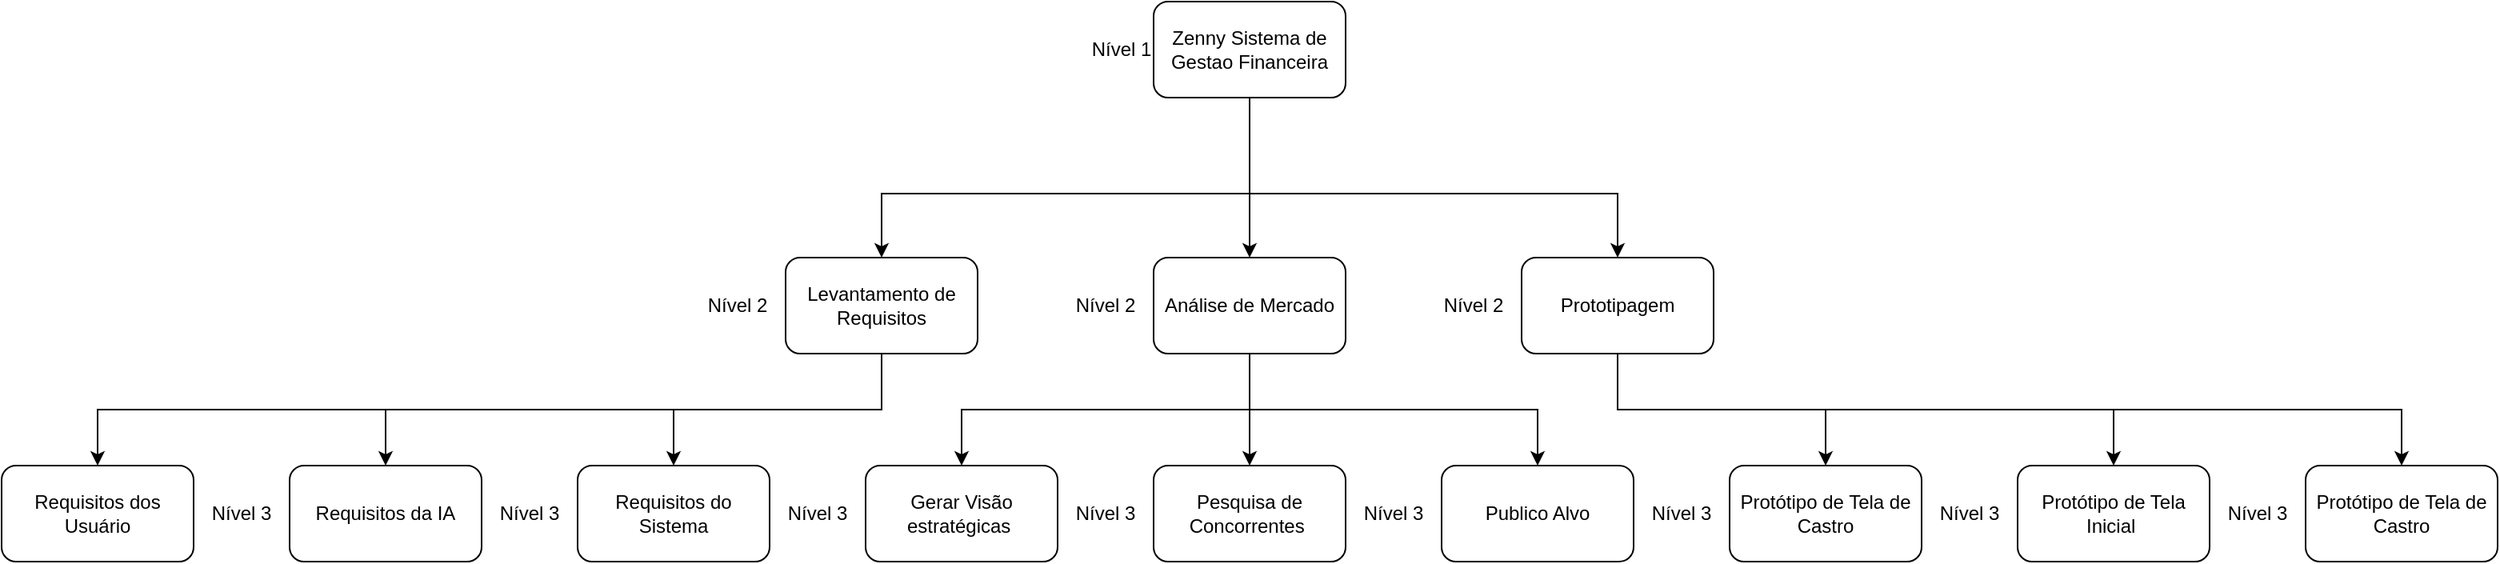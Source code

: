 <mxfile version="28.1.1">
  <diagram name="Página-1" id="5ZgN1vjZCFV4foPIcIBj">
    <mxGraphModel dx="3318" dy="1351" grid="1" gridSize="10" guides="1" tooltips="1" connect="1" arrows="1" fold="1" page="1" pageScale="1" pageWidth="827" pageHeight="1169" math="0" shadow="0">
      <root>
        <mxCell id="0" />
        <mxCell id="1" parent="0" />
        <mxCell id="VdEFBtV9_GqwvwOkp3a1-16" style="edgeStyle=orthogonalEdgeStyle;rounded=0;orthogonalLoop=1;jettySize=auto;html=1;entryX=0.5;entryY=0;entryDx=0;entryDy=0;" edge="1" parent="1" source="VdEFBtV9_GqwvwOkp3a1-1" target="VdEFBtV9_GqwvwOkp3a1-7">
          <mxGeometry relative="1" as="geometry" />
        </mxCell>
        <mxCell id="VdEFBtV9_GqwvwOkp3a1-17" style="edgeStyle=orthogonalEdgeStyle;rounded=0;orthogonalLoop=1;jettySize=auto;html=1;exitX=0.5;exitY=1;exitDx=0;exitDy=0;entryX=0.5;entryY=0;entryDx=0;entryDy=0;" edge="1" parent="1" source="VdEFBtV9_GqwvwOkp3a1-1" target="VdEFBtV9_GqwvwOkp3a1-10">
          <mxGeometry relative="1" as="geometry">
            <Array as="points">
              <mxPoint x="400" y="240" />
              <mxPoint x="630" y="240" />
            </Array>
          </mxGeometry>
        </mxCell>
        <mxCell id="VdEFBtV9_GqwvwOkp3a1-18" style="edgeStyle=orthogonalEdgeStyle;rounded=0;orthogonalLoop=1;jettySize=auto;html=1;exitX=0.5;exitY=1;exitDx=0;exitDy=0;entryX=0.5;entryY=0;entryDx=0;entryDy=0;" edge="1" parent="1" source="VdEFBtV9_GqwvwOkp3a1-1" target="VdEFBtV9_GqwvwOkp3a1-3">
          <mxGeometry relative="1" as="geometry">
            <Array as="points">
              <mxPoint x="400" y="240" />
              <mxPoint x="170" y="240" />
            </Array>
          </mxGeometry>
        </mxCell>
        <mxCell id="VdEFBtV9_GqwvwOkp3a1-1" value="Zenny Sistema de Gestao Financeira" style="rounded=1;whiteSpace=wrap;html=1;" vertex="1" parent="1">
          <mxGeometry x="340" y="120" width="120" height="60" as="geometry" />
        </mxCell>
        <mxCell id="VdEFBtV9_GqwvwOkp3a1-2" value="Nível 1" style="text;html=1;align=center;verticalAlign=middle;whiteSpace=wrap;rounded=0;" vertex="1" parent="1">
          <mxGeometry x="290" y="135" width="60" height="30" as="geometry" />
        </mxCell>
        <mxCell id="VdEFBtV9_GqwvwOkp3a1-45" style="edgeStyle=orthogonalEdgeStyle;rounded=0;orthogonalLoop=1;jettySize=auto;html=1;exitX=0.5;exitY=1;exitDx=0;exitDy=0;entryX=0.5;entryY=0;entryDx=0;entryDy=0;" edge="1" parent="1" source="VdEFBtV9_GqwvwOkp3a1-3" target="VdEFBtV9_GqwvwOkp3a1-38">
          <mxGeometry relative="1" as="geometry" />
        </mxCell>
        <mxCell id="VdEFBtV9_GqwvwOkp3a1-46" style="edgeStyle=orthogonalEdgeStyle;rounded=0;orthogonalLoop=1;jettySize=auto;html=1;exitX=0.5;exitY=1;exitDx=0;exitDy=0;entryX=0.5;entryY=0;entryDx=0;entryDy=0;" edge="1" parent="1" source="VdEFBtV9_GqwvwOkp3a1-3" target="VdEFBtV9_GqwvwOkp3a1-44">
          <mxGeometry relative="1" as="geometry" />
        </mxCell>
        <mxCell id="VdEFBtV9_GqwvwOkp3a1-47" style="edgeStyle=orthogonalEdgeStyle;rounded=0;orthogonalLoop=1;jettySize=auto;html=1;exitX=0.5;exitY=1;exitDx=0;exitDy=0;" edge="1" parent="1" source="VdEFBtV9_GqwvwOkp3a1-3" target="VdEFBtV9_GqwvwOkp3a1-42">
          <mxGeometry relative="1" as="geometry" />
        </mxCell>
        <mxCell id="VdEFBtV9_GqwvwOkp3a1-3" value="Levantamento de Requisitos" style="rounded=1;whiteSpace=wrap;html=1;" vertex="1" parent="1">
          <mxGeometry x="110" y="280" width="120" height="60" as="geometry" />
        </mxCell>
        <mxCell id="VdEFBtV9_GqwvwOkp3a1-5" value="Nível 2" style="text;html=1;align=center;verticalAlign=middle;whiteSpace=wrap;rounded=0;" vertex="1" parent="1">
          <mxGeometry x="50" y="295" width="60" height="30" as="geometry" />
        </mxCell>
        <mxCell id="VdEFBtV9_GqwvwOkp3a1-15" style="edgeStyle=orthogonalEdgeStyle;rounded=0;orthogonalLoop=1;jettySize=auto;html=1;entryX=0.5;entryY=0;entryDx=0;entryDy=0;" edge="1" parent="1" source="VdEFBtV9_GqwvwOkp3a1-7" target="VdEFBtV9_GqwvwOkp3a1-13">
          <mxGeometry relative="1" as="geometry" />
        </mxCell>
        <mxCell id="VdEFBtV9_GqwvwOkp3a1-21" style="edgeStyle=orthogonalEdgeStyle;rounded=0;orthogonalLoop=1;jettySize=auto;html=1;exitX=0.5;exitY=1;exitDx=0;exitDy=0;entryX=0.5;entryY=0;entryDx=0;entryDy=0;" edge="1" parent="1" source="VdEFBtV9_GqwvwOkp3a1-7" target="VdEFBtV9_GqwvwOkp3a1-20">
          <mxGeometry relative="1" as="geometry" />
        </mxCell>
        <mxCell id="VdEFBtV9_GqwvwOkp3a1-24" style="edgeStyle=orthogonalEdgeStyle;rounded=0;orthogonalLoop=1;jettySize=auto;html=1;exitX=0.5;exitY=1;exitDx=0;exitDy=0;entryX=0.5;entryY=0;entryDx=0;entryDy=0;" edge="1" parent="1" source="VdEFBtV9_GqwvwOkp3a1-7" target="VdEFBtV9_GqwvwOkp3a1-23">
          <mxGeometry relative="1" as="geometry" />
        </mxCell>
        <mxCell id="VdEFBtV9_GqwvwOkp3a1-7" value="Análise de Mercado" style="rounded=1;whiteSpace=wrap;html=1;" vertex="1" parent="1">
          <mxGeometry x="340" y="280" width="120" height="60" as="geometry" />
        </mxCell>
        <mxCell id="VdEFBtV9_GqwvwOkp3a1-9" value="Nível 2" style="text;html=1;align=center;verticalAlign=middle;whiteSpace=wrap;rounded=0;" vertex="1" parent="1">
          <mxGeometry x="280" y="295" width="60" height="30" as="geometry" />
        </mxCell>
        <mxCell id="VdEFBtV9_GqwvwOkp3a1-26" style="edgeStyle=orthogonalEdgeStyle;rounded=0;orthogonalLoop=1;jettySize=auto;html=1;exitX=0.5;exitY=1;exitDx=0;exitDy=0;entryX=0.5;entryY=0;entryDx=0;entryDy=0;" edge="1" parent="1" source="VdEFBtV9_GqwvwOkp3a1-10" target="VdEFBtV9_GqwvwOkp3a1-25">
          <mxGeometry relative="1" as="geometry" />
        </mxCell>
        <mxCell id="VdEFBtV9_GqwvwOkp3a1-31" style="edgeStyle=orthogonalEdgeStyle;rounded=0;orthogonalLoop=1;jettySize=auto;html=1;exitX=0.5;exitY=1;exitDx=0;exitDy=0;entryX=0.5;entryY=0;entryDx=0;entryDy=0;" edge="1" parent="1" source="VdEFBtV9_GqwvwOkp3a1-10" target="VdEFBtV9_GqwvwOkp3a1-28">
          <mxGeometry relative="1" as="geometry" />
        </mxCell>
        <mxCell id="VdEFBtV9_GqwvwOkp3a1-34" style="edgeStyle=orthogonalEdgeStyle;rounded=0;orthogonalLoop=1;jettySize=auto;html=1;exitX=0.5;exitY=1;exitDx=0;exitDy=0;entryX=0.5;entryY=0;entryDx=0;entryDy=0;" edge="1" parent="1" source="VdEFBtV9_GqwvwOkp3a1-10" target="VdEFBtV9_GqwvwOkp3a1-33">
          <mxGeometry relative="1" as="geometry" />
        </mxCell>
        <mxCell id="VdEFBtV9_GqwvwOkp3a1-10" value="Prototipagem" style="rounded=1;whiteSpace=wrap;html=1;" vertex="1" parent="1">
          <mxGeometry x="570" y="280" width="120" height="60" as="geometry" />
        </mxCell>
        <mxCell id="VdEFBtV9_GqwvwOkp3a1-13" value="Pesquisa de Concorrentes&amp;nbsp;" style="rounded=1;whiteSpace=wrap;html=1;" vertex="1" parent="1">
          <mxGeometry x="340" y="410" width="120" height="60" as="geometry" />
        </mxCell>
        <mxCell id="VdEFBtV9_GqwvwOkp3a1-19" value="Nível 3" style="text;html=1;align=center;verticalAlign=middle;whiteSpace=wrap;rounded=0;" vertex="1" parent="1">
          <mxGeometry x="280" y="425" width="60" height="30" as="geometry" />
        </mxCell>
        <mxCell id="VdEFBtV9_GqwvwOkp3a1-20" value="Publico Alvo" style="rounded=1;whiteSpace=wrap;html=1;" vertex="1" parent="1">
          <mxGeometry x="520" y="410" width="120" height="60" as="geometry" />
        </mxCell>
        <mxCell id="VdEFBtV9_GqwvwOkp3a1-22" value="Nível 3" style="text;html=1;align=center;verticalAlign=middle;whiteSpace=wrap;rounded=0;" vertex="1" parent="1">
          <mxGeometry x="460" y="425" width="60" height="30" as="geometry" />
        </mxCell>
        <mxCell id="VdEFBtV9_GqwvwOkp3a1-23" value="Gerar Visão estratégicas&amp;nbsp;" style="rounded=1;whiteSpace=wrap;html=1;" vertex="1" parent="1">
          <mxGeometry x="160" y="410" width="120" height="60" as="geometry" />
        </mxCell>
        <mxCell id="VdEFBtV9_GqwvwOkp3a1-25" value="Protótipo de Tela de Castro" style="rounded=1;whiteSpace=wrap;html=1;" vertex="1" parent="1">
          <mxGeometry x="700" y="410" width="120" height="60" as="geometry" />
        </mxCell>
        <mxCell id="VdEFBtV9_GqwvwOkp3a1-27" value="Nível 2" style="text;html=1;align=center;verticalAlign=middle;whiteSpace=wrap;rounded=0;" vertex="1" parent="1">
          <mxGeometry x="510" y="295" width="60" height="30" as="geometry" />
        </mxCell>
        <mxCell id="VdEFBtV9_GqwvwOkp3a1-28" value="Protótipo de Tela Inicial&amp;nbsp;" style="rounded=1;whiteSpace=wrap;html=1;" vertex="1" parent="1">
          <mxGeometry x="880" y="410" width="120" height="60" as="geometry" />
        </mxCell>
        <mxCell id="VdEFBtV9_GqwvwOkp3a1-29" value="Nível 3" style="text;html=1;align=center;verticalAlign=middle;whiteSpace=wrap;rounded=0;" vertex="1" parent="1">
          <mxGeometry x="640" y="425" width="60" height="30" as="geometry" />
        </mxCell>
        <mxCell id="VdEFBtV9_GqwvwOkp3a1-30" value="Nível 3" style="text;html=1;align=center;verticalAlign=middle;whiteSpace=wrap;rounded=0;" vertex="1" parent="1">
          <mxGeometry x="820" y="425" width="60" height="30" as="geometry" />
        </mxCell>
        <mxCell id="VdEFBtV9_GqwvwOkp3a1-33" value="Protótipo de Tela de Castro" style="rounded=1;whiteSpace=wrap;html=1;" vertex="1" parent="1">
          <mxGeometry x="1060" y="410" width="120" height="60" as="geometry" />
        </mxCell>
        <mxCell id="VdEFBtV9_GqwvwOkp3a1-35" value="Nível 3" style="text;html=1;align=center;verticalAlign=middle;whiteSpace=wrap;rounded=0;" vertex="1" parent="1">
          <mxGeometry x="1000" y="425" width="60" height="30" as="geometry" />
        </mxCell>
        <mxCell id="VdEFBtV9_GqwvwOkp3a1-37" value="Nível 3" style="text;html=1;align=center;verticalAlign=middle;whiteSpace=wrap;rounded=0;" vertex="1" parent="1">
          <mxGeometry x="100" y="425" width="60" height="30" as="geometry" />
        </mxCell>
        <mxCell id="VdEFBtV9_GqwvwOkp3a1-38" value="Requisitos do Sistema" style="rounded=1;whiteSpace=wrap;html=1;" vertex="1" parent="1">
          <mxGeometry x="-20" y="410" width="120" height="60" as="geometry" />
        </mxCell>
        <mxCell id="VdEFBtV9_GqwvwOkp3a1-41" value="Nível 3" style="text;html=1;align=center;verticalAlign=middle;whiteSpace=wrap;rounded=0;" vertex="1" parent="1">
          <mxGeometry x="-80" y="425" width="60" height="30" as="geometry" />
        </mxCell>
        <mxCell id="VdEFBtV9_GqwvwOkp3a1-42" value="Requisitos da IA" style="rounded=1;whiteSpace=wrap;html=1;" vertex="1" parent="1">
          <mxGeometry x="-200" y="410" width="120" height="60" as="geometry" />
        </mxCell>
        <mxCell id="VdEFBtV9_GqwvwOkp3a1-43" value="Nível 3" style="text;html=1;align=center;verticalAlign=middle;whiteSpace=wrap;rounded=0;" vertex="1" parent="1">
          <mxGeometry x="-260" y="425" width="60" height="30" as="geometry" />
        </mxCell>
        <mxCell id="VdEFBtV9_GqwvwOkp3a1-44" value="Requisitos dos Usuário" style="rounded=1;whiteSpace=wrap;html=1;" vertex="1" parent="1">
          <mxGeometry x="-380" y="410" width="120" height="60" as="geometry" />
        </mxCell>
      </root>
    </mxGraphModel>
  </diagram>
</mxfile>
